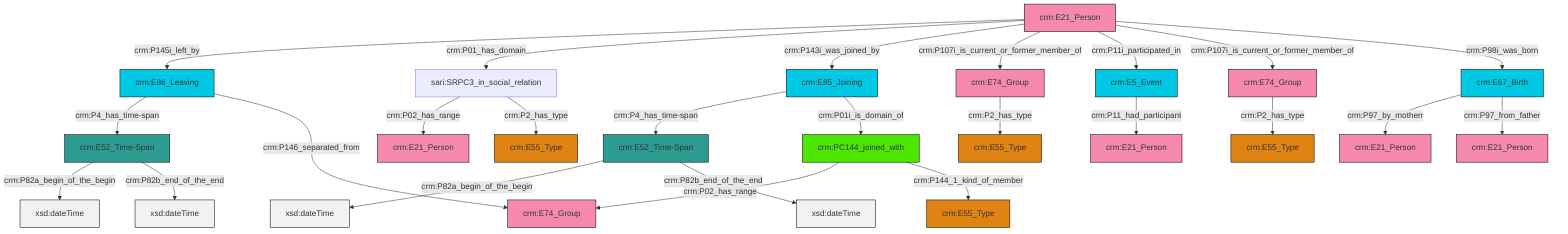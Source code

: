 graph TD
classDef Literal fill:#f2f2f2,stroke:#000000;
classDef CRM_Entity fill:#FFFFFF,stroke:#000000;
classDef Temporal_Entity fill:#00C9E6, stroke:#000000;
classDef Type fill:#E18312, stroke:#000000;
classDef Time-Span fill:#2C9C91, stroke:#000000;
classDef Appellation fill:#FFEB7F, stroke:#000000;
classDef Place fill:#008836, stroke:#000000;
classDef Persistent_Item fill:#B266B2, stroke:#000000;
classDef Conceptual_Object fill:#FFD700, stroke:#000000;
classDef Physical_Thing fill:#D2B48C, stroke:#000000;
classDef Actor fill:#f58aad, stroke:#000000;
classDef PC_Classes fill:#4ce600, stroke:#000000;
classDef Multi fill:#cccccc,stroke:#000000;

0["crm:E74_Group"]:::Actor -->|crm:P2_has_type| 1["crm:E55_Type"]:::Type
6["crm:E5_Event"]:::Temporal_Entity -->|crm:P11_had_participant| 7["crm:E21_Person"]:::Actor
8["crm:E21_Person"]:::Actor -->|crm:P145i_left_by| 9["crm:E86_Leaving"]:::Temporal_Entity
4["crm:E67_Birth"]:::Temporal_Entity -->|crm:P97_by_motherr| 14["crm:E21_Person"]:::Actor
12["crm:E52_Time-Span"]:::Time-Span -->|crm:P82a_begin_of_the_begin| 15[xsd:dateTime]:::Literal
12["crm:E52_Time-Span"]:::Time-Span -->|crm:P82b_end_of_the_end| 16[xsd:dateTime]:::Literal
17["sari:SRPC3_in_social_relation"]:::Default -->|crm:P02_has_range| 18["crm:E21_Person"]:::Actor
19["crm:E85_Joining"]:::Temporal_Entity -->|crm:P4_has_time-span| 20["crm:E52_Time-Span"]:::Time-Span
9["crm:E86_Leaving"]:::Temporal_Entity -->|crm:P4_has_time-span| 12["crm:E52_Time-Span"]:::Time-Span
8["crm:E21_Person"]:::Actor -->|crm:P01_has_domain| 17["sari:SRPC3_in_social_relation"]:::Default
8["crm:E21_Person"]:::Actor -->|crm:P143i_was_joined_by| 19["crm:E85_Joining"]:::Temporal_Entity
29["crm:E74_Group"]:::Actor -->|crm:P2_has_type| 21["crm:E55_Type"]:::Type
4["crm:E67_Birth"]:::Temporal_Entity -->|crm:P97_from_father| 30["crm:E21_Person"]:::Actor
8["crm:E21_Person"]:::Actor -->|crm:P107i_is_current_or_former_member_of| 0["crm:E74_Group"]:::Actor
17["sari:SRPC3_in_social_relation"]:::Default -->|crm:P2_has_type| 2["crm:E55_Type"]:::Type
20["crm:E52_Time-Span"]:::Time-Span -->|crm:P82a_begin_of_the_begin| 33[xsd:dateTime]:::Literal
20["crm:E52_Time-Span"]:::Time-Span -->|crm:P82b_end_of_the_end| 34[xsd:dateTime]:::Literal
8["crm:E21_Person"]:::Actor -->|crm:P11i_participated_in| 6["crm:E5_Event"]:::Temporal_Entity
19["crm:E85_Joining"]:::Temporal_Entity -->|crm:P01i_is_domain_of| 36["crm:PC144_joined_with"]:::PC_Classes
8["crm:E21_Person"]:::Actor -->|crm:P107i_is_current_or_former_member_of| 29["crm:E74_Group"]:::Actor
9["crm:E86_Leaving"]:::Temporal_Entity -->|crm:P146_separated_from| 10["crm:E74_Group"]:::Actor
8["crm:E21_Person"]:::Actor -->|crm:P98i_was_born| 4["crm:E67_Birth"]:::Temporal_Entity
36["crm:PC144_joined_with"]:::PC_Classes -->|crm:P02_has_range| 10["crm:E74_Group"]:::Actor
36["crm:PC144_joined_with"]:::PC_Classes -->|crm:P144_1_kind_of_member| 25["crm:E55_Type"]:::Type